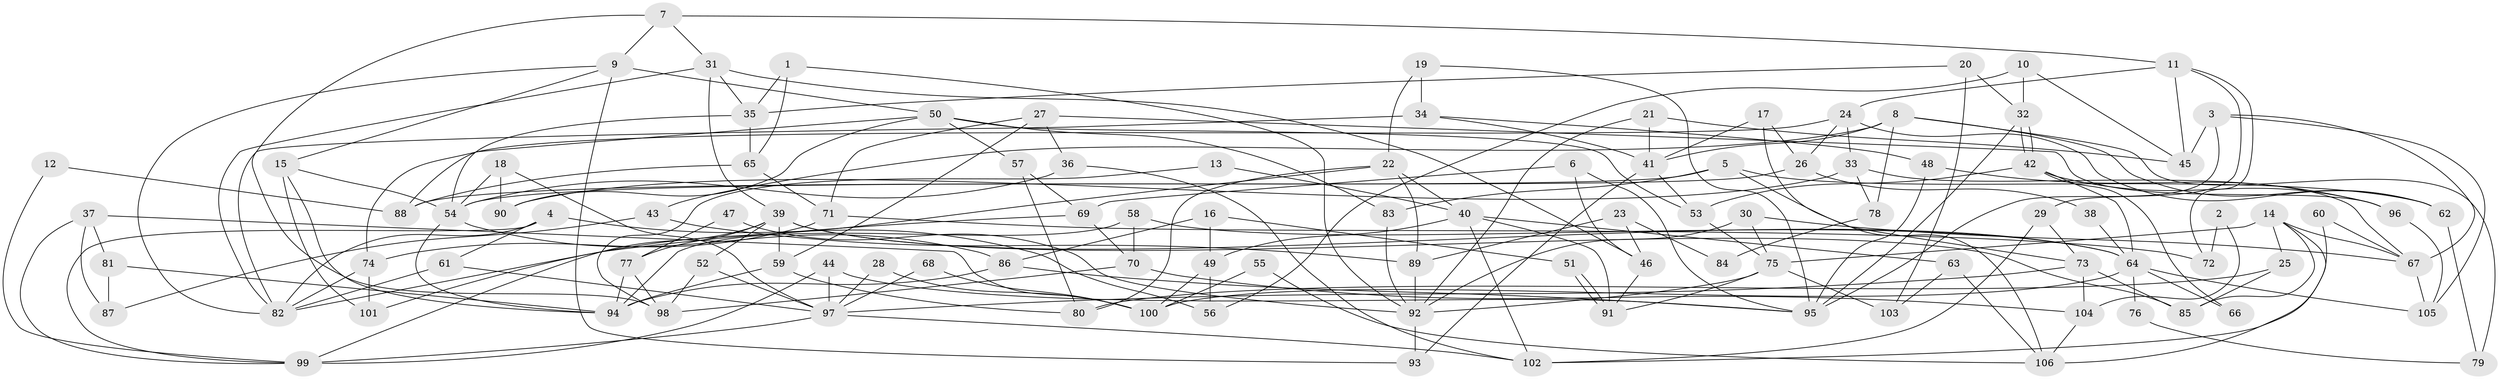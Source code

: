 // coarse degree distribution, {5: 0.125, 2: 0.1111111111111111, 3: 0.3055555555555556, 7: 0.09722222222222222, 9: 0.05555555555555555, 4: 0.1388888888888889, 6: 0.1111111111111111, 10: 0.027777777777777776, 8: 0.027777777777777776}
// Generated by graph-tools (version 1.1) at 2025/52/02/27/25 19:52:05]
// undirected, 106 vertices, 212 edges
graph export_dot {
graph [start="1"]
  node [color=gray90,style=filled];
  1;
  2;
  3;
  4;
  5;
  6;
  7;
  8;
  9;
  10;
  11;
  12;
  13;
  14;
  15;
  16;
  17;
  18;
  19;
  20;
  21;
  22;
  23;
  24;
  25;
  26;
  27;
  28;
  29;
  30;
  31;
  32;
  33;
  34;
  35;
  36;
  37;
  38;
  39;
  40;
  41;
  42;
  43;
  44;
  45;
  46;
  47;
  48;
  49;
  50;
  51;
  52;
  53;
  54;
  55;
  56;
  57;
  58;
  59;
  60;
  61;
  62;
  63;
  64;
  65;
  66;
  67;
  68;
  69;
  70;
  71;
  72;
  73;
  74;
  75;
  76;
  77;
  78;
  79;
  80;
  81;
  82;
  83;
  84;
  85;
  86;
  87;
  88;
  89;
  90;
  91;
  92;
  93;
  94;
  95;
  96;
  97;
  98;
  99;
  100;
  101;
  102;
  103;
  104;
  105;
  106;
  1 -- 35;
  1 -- 92;
  1 -- 65;
  2 -- 72;
  2 -- 104;
  3 -- 95;
  3 -- 67;
  3 -- 45;
  3 -- 105;
  4 -- 61;
  4 -- 82;
  4 -- 56;
  4 -- 99;
  5 -- 73;
  5 -- 83;
  5 -- 62;
  5 -- 88;
  6 -- 95;
  6 -- 46;
  6 -- 69;
  7 -- 31;
  7 -- 11;
  7 -- 9;
  7 -- 98;
  8 -- 62;
  8 -- 41;
  8 -- 43;
  8 -- 78;
  8 -- 79;
  9 -- 15;
  9 -- 50;
  9 -- 82;
  9 -- 93;
  10 -- 32;
  10 -- 45;
  10 -- 56;
  11 -- 45;
  11 -- 29;
  11 -- 24;
  11 -- 72;
  12 -- 88;
  12 -- 99;
  13 -- 40;
  13 -- 98;
  14 -- 85;
  14 -- 106;
  14 -- 25;
  14 -- 67;
  14 -- 75;
  15 -- 94;
  15 -- 54;
  15 -- 101;
  16 -- 86;
  16 -- 49;
  16 -- 51;
  17 -- 41;
  17 -- 26;
  17 -- 106;
  18 -- 54;
  18 -- 97;
  18 -- 90;
  19 -- 22;
  19 -- 95;
  19 -- 34;
  20 -- 35;
  20 -- 32;
  20 -- 103;
  21 -- 92;
  21 -- 41;
  21 -- 45;
  22 -- 40;
  22 -- 101;
  22 -- 80;
  22 -- 89;
  23 -- 46;
  23 -- 89;
  23 -- 84;
  24 -- 33;
  24 -- 26;
  24 -- 62;
  24 -- 74;
  25 -- 80;
  25 -- 85;
  26 -- 54;
  26 -- 38;
  27 -- 59;
  27 -- 96;
  27 -- 36;
  27 -- 71;
  28 -- 97;
  28 -- 100;
  29 -- 73;
  29 -- 102;
  30 -- 67;
  30 -- 92;
  30 -- 75;
  31 -- 82;
  31 -- 35;
  31 -- 39;
  31 -- 46;
  32 -- 95;
  32 -- 42;
  32 -- 42;
  33 -- 90;
  33 -- 67;
  33 -- 78;
  34 -- 82;
  34 -- 41;
  34 -- 48;
  35 -- 54;
  35 -- 65;
  36 -- 54;
  36 -- 102;
  37 -- 100;
  37 -- 99;
  37 -- 81;
  37 -- 87;
  38 -- 64;
  39 -- 99;
  39 -- 52;
  39 -- 59;
  39 -- 64;
  39 -- 77;
  39 -- 85;
  40 -- 91;
  40 -- 102;
  40 -- 49;
  40 -- 63;
  41 -- 53;
  41 -- 93;
  42 -- 53;
  42 -- 64;
  42 -- 66;
  42 -- 96;
  43 -- 89;
  43 -- 87;
  44 -- 99;
  44 -- 97;
  44 -- 95;
  46 -- 91;
  47 -- 92;
  47 -- 77;
  48 -- 96;
  48 -- 95;
  49 -- 56;
  49 -- 100;
  50 -- 88;
  50 -- 53;
  50 -- 57;
  50 -- 83;
  50 -- 90;
  51 -- 91;
  51 -- 91;
  52 -- 98;
  52 -- 97;
  53 -- 75;
  54 -- 94;
  54 -- 86;
  55 -- 106;
  55 -- 100;
  57 -- 80;
  57 -- 69;
  58 -- 64;
  58 -- 94;
  58 -- 70;
  59 -- 94;
  59 -- 80;
  60 -- 102;
  60 -- 67;
  61 -- 82;
  61 -- 97;
  62 -- 79;
  63 -- 103;
  63 -- 106;
  64 -- 66;
  64 -- 76;
  64 -- 100;
  64 -- 105;
  65 -- 71;
  65 -- 88;
  67 -- 105;
  68 -- 97;
  68 -- 100;
  69 -- 70;
  69 -- 82;
  70 -- 98;
  70 -- 104;
  71 -- 74;
  71 -- 72;
  73 -- 85;
  73 -- 104;
  73 -- 97;
  74 -- 82;
  74 -- 101;
  75 -- 91;
  75 -- 92;
  75 -- 103;
  76 -- 79;
  77 -- 98;
  77 -- 94;
  78 -- 84;
  81 -- 87;
  81 -- 94;
  83 -- 92;
  86 -- 95;
  86 -- 94;
  89 -- 92;
  92 -- 93;
  96 -- 105;
  97 -- 99;
  97 -- 102;
  104 -- 106;
}
